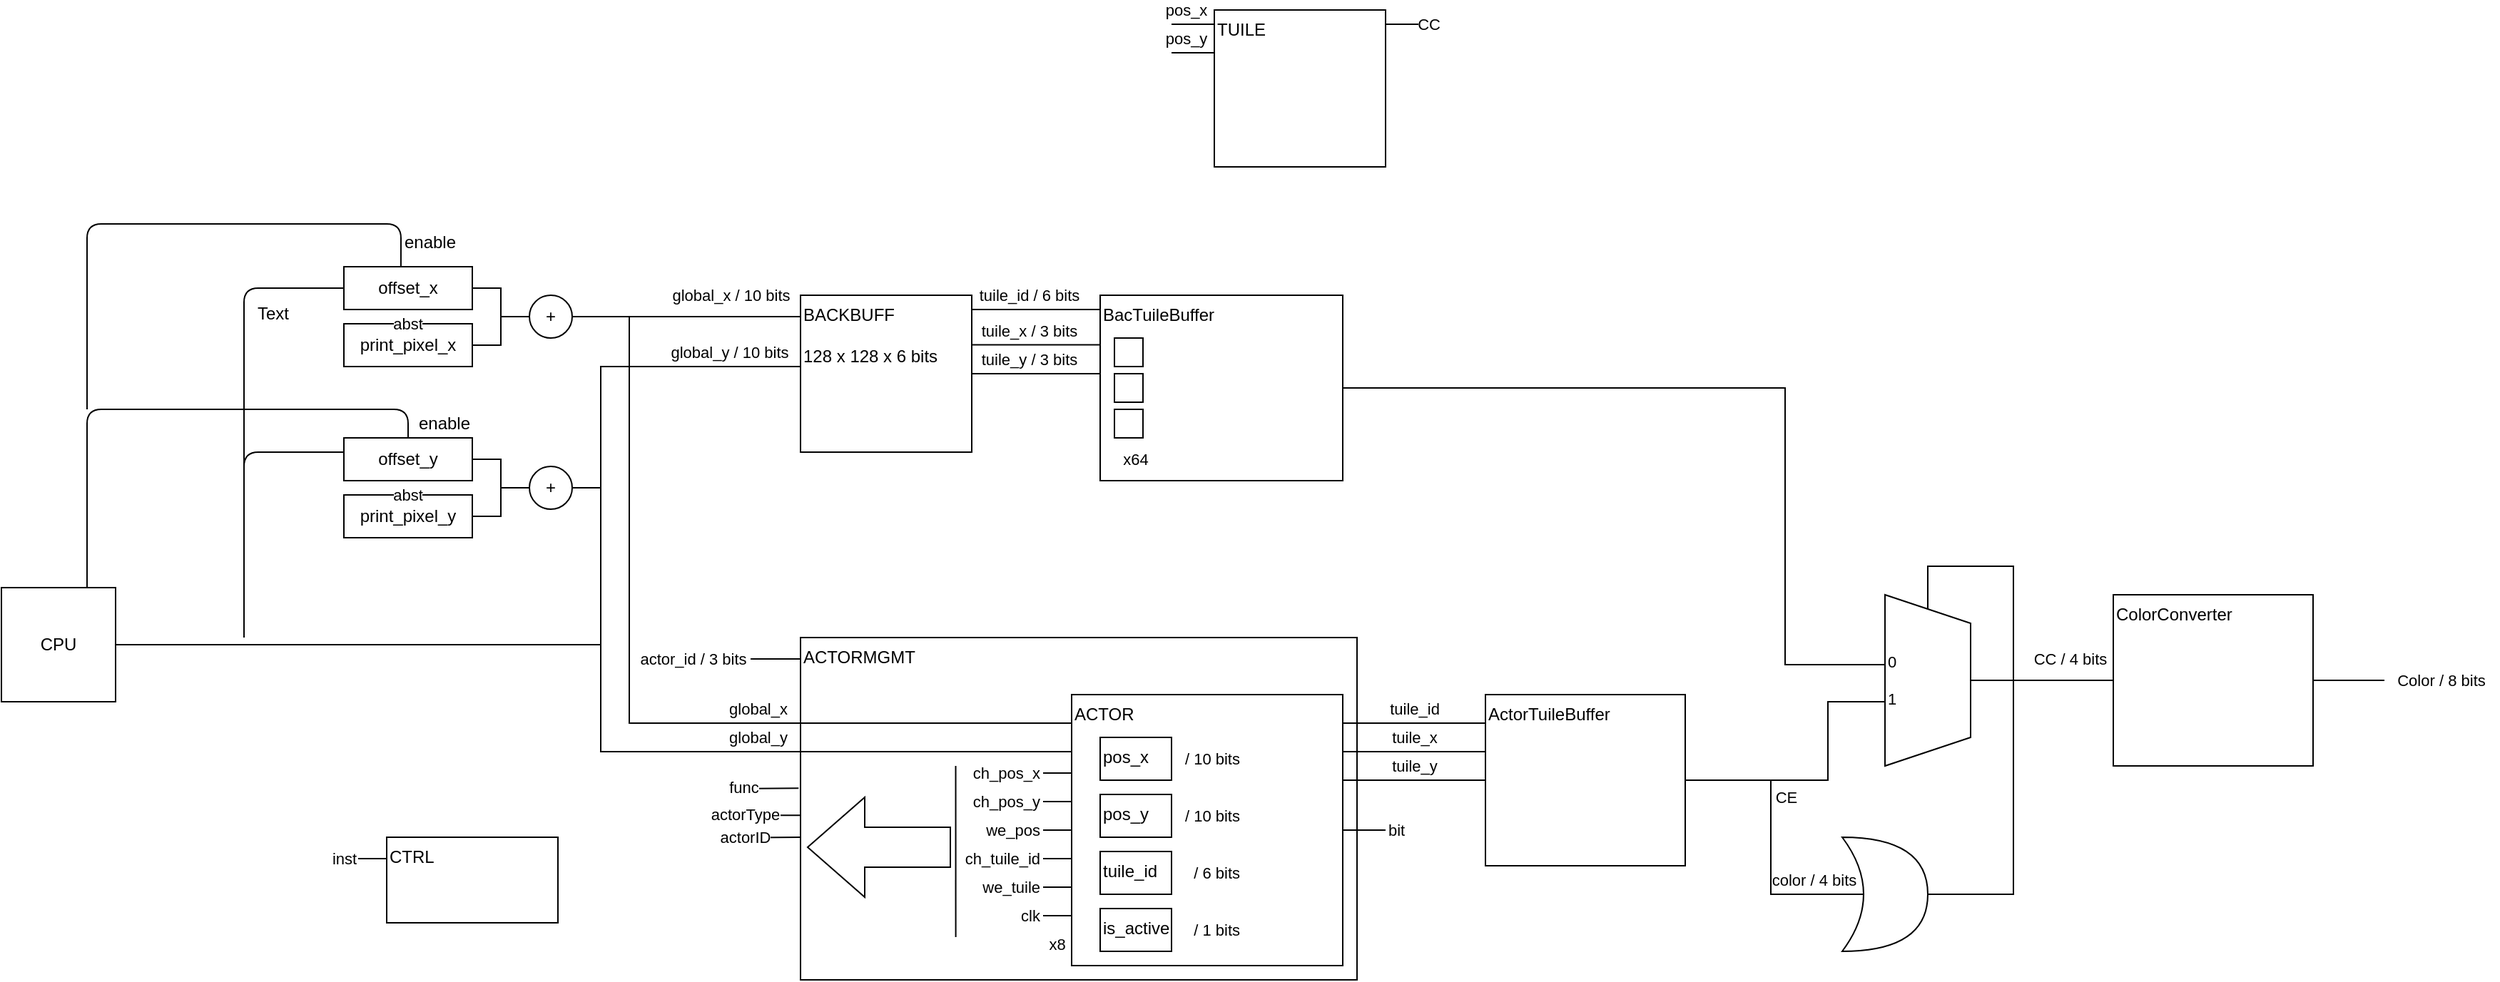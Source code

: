 <mxfile>
    <diagram name="Page-1" id="zRQfzv10hX_abkoxHjwF">
        <mxGraphModel dx="1306" dy="280" grid="1" gridSize="10" guides="1" tooltips="1" connect="1" arrows="1" fold="1" page="1" pageScale="1" pageWidth="850" pageHeight="1100" math="0" shadow="0">
            <root>
                <mxCell id="0"/>
                <mxCell id="1" parent="0"/>
                <mxCell id="LyNaJWKL_-otteVixTfj-6" style="edgeStyle=orthogonalEdgeStyle;rounded=0;orthogonalLoop=1;jettySize=auto;html=1;endArrow=none;endFill=0;" parent="1" source="LyNaJWKL_-otteVixTfj-1" target="LyNaJWKL_-otteVixTfj-5" edge="1">
                    <mxGeometry relative="1" as="geometry"/>
                </mxCell>
                <mxCell id="LyNaJWKL_-otteVixTfj-1" value="print_pixel_x" style="rounded=0;whiteSpace=wrap;html=1;" parent="1" vertex="1">
                    <mxGeometry x="140" y="250" width="90" height="30" as="geometry"/>
                </mxCell>
                <mxCell id="LyNaJWKL_-otteVixTfj-10" style="edgeStyle=orthogonalEdgeStyle;rounded=0;orthogonalLoop=1;jettySize=auto;html=1;endArrow=none;endFill=0;" parent="1" source="LyNaJWKL_-otteVixTfj-2" target="LyNaJWKL_-otteVixTfj-8" edge="1">
                    <mxGeometry relative="1" as="geometry"/>
                </mxCell>
                <mxCell id="LyNaJWKL_-otteVixTfj-2" value="print_pixel_y" style="rounded=0;whiteSpace=wrap;html=1;" parent="1" vertex="1">
                    <mxGeometry x="140" y="370" width="90" height="30" as="geometry"/>
                </mxCell>
                <mxCell id="LyNaJWKL_-otteVixTfj-7" style="edgeStyle=orthogonalEdgeStyle;rounded=0;orthogonalLoop=1;jettySize=auto;html=1;endArrow=none;endFill=0;" parent="1" source="LyNaJWKL_-otteVixTfj-3" target="LyNaJWKL_-otteVixTfj-5" edge="1">
                    <mxGeometry relative="1" as="geometry"/>
                </mxCell>
                <mxCell id="LyNaJWKL_-otteVixTfj-3" value="offset_x" style="rounded=0;whiteSpace=wrap;html=1;" parent="1" vertex="1">
                    <mxGeometry x="140" y="210" width="90" height="30" as="geometry"/>
                </mxCell>
                <mxCell id="LyNaJWKL_-otteVixTfj-9" style="edgeStyle=orthogonalEdgeStyle;rounded=0;orthogonalLoop=1;jettySize=auto;html=1;endArrow=none;endFill=0;" parent="1" source="LyNaJWKL_-otteVixTfj-4" target="LyNaJWKL_-otteVixTfj-8" edge="1">
                    <mxGeometry relative="1" as="geometry"/>
                </mxCell>
                <mxCell id="LyNaJWKL_-otteVixTfj-4" value="offset_y" style="rounded=0;whiteSpace=wrap;html=1;" parent="1" vertex="1">
                    <mxGeometry x="140" y="330" width="90" height="30" as="geometry"/>
                </mxCell>
                <mxCell id="LyNaJWKL_-otteVixTfj-12" style="edgeStyle=orthogonalEdgeStyle;rounded=0;orthogonalLoop=1;jettySize=auto;html=1;endArrow=none;endFill=0;" parent="1" source="LyNaJWKL_-otteVixTfj-5" target="LyNaJWKL_-otteVixTfj-11" edge="1">
                    <mxGeometry relative="1" as="geometry">
                        <Array as="points">
                            <mxPoint x="430" y="245"/>
                            <mxPoint x="430" y="245"/>
                        </Array>
                    </mxGeometry>
                </mxCell>
                <mxCell id="LyNaJWKL_-otteVixTfj-14" value="global_x / 10 bits" style="edgeLabel;html=1;align=center;verticalAlign=middle;resizable=0;points=[];" parent="LyNaJWKL_-otteVixTfj-12" vertex="1" connectable="0">
                    <mxGeometry x="0.431" y="1" relative="1" as="geometry">
                        <mxPoint x="-4" y="-14" as="offset"/>
                    </mxGeometry>
                </mxCell>
                <mxCell id="LyNaJWKL_-otteVixTfj-5" value="+" style="ellipse;whiteSpace=wrap;html=1;aspect=fixed;" parent="1" vertex="1">
                    <mxGeometry x="270" y="230" width="30" height="30" as="geometry"/>
                </mxCell>
                <mxCell id="LyNaJWKL_-otteVixTfj-13" value="global_y / 10 bits" style="edgeStyle=orthogonalEdgeStyle;rounded=0;orthogonalLoop=1;jettySize=auto;html=1;endArrow=none;endFill=0;" parent="1" source="LyNaJWKL_-otteVixTfj-8" target="LyNaJWKL_-otteVixTfj-11" edge="1">
                    <mxGeometry x="0.592" y="10" relative="1" as="geometry">
                        <Array as="points">
                            <mxPoint x="320" y="365"/>
                            <mxPoint x="320" y="280"/>
                        </Array>
                        <mxPoint as="offset"/>
                    </mxGeometry>
                </mxCell>
                <mxCell id="LyNaJWKL_-otteVixTfj-8" value="+" style="ellipse;whiteSpace=wrap;html=1;aspect=fixed;" parent="1" vertex="1">
                    <mxGeometry x="270" y="350" width="30" height="30" as="geometry"/>
                </mxCell>
                <mxCell id="LyNaJWKL_-otteVixTfj-24" value="tuile_id / 6 bits" style="edgeStyle=orthogonalEdgeStyle;shape=connector;rounded=0;orthogonalLoop=1;jettySize=auto;html=1;strokeColor=default;align=center;verticalAlign=middle;fontFamily=Helvetica;fontSize=11;fontColor=default;labelBackgroundColor=default;endArrow=none;endFill=0;" parent="1" source="LyNaJWKL_-otteVixTfj-11" target="LyNaJWKL_-otteVixTfj-18" edge="1">
                    <mxGeometry x="-0.111" y="10" relative="1" as="geometry">
                        <Array as="points">
                            <mxPoint x="620" y="240"/>
                            <mxPoint x="620" y="240"/>
                        </Array>
                        <mxPoint as="offset"/>
                    </mxGeometry>
                </mxCell>
                <mxCell id="LyNaJWKL_-otteVixTfj-25" value="tuile_x / 3 bits" style="edgeStyle=orthogonalEdgeStyle;shape=connector;rounded=0;orthogonalLoop=1;jettySize=auto;html=1;strokeColor=default;align=center;verticalAlign=middle;fontFamily=Helvetica;fontSize=11;fontColor=default;labelBackgroundColor=default;endArrow=none;endFill=0;" parent="1" edge="1">
                    <mxGeometry x="-0.111" y="10" relative="1" as="geometry">
                        <mxPoint x="580" y="264.719" as="sourcePoint"/>
                        <mxPoint x="670" y="264.719" as="targetPoint"/>
                        <Array as="points">
                            <mxPoint x="630" y="264.69"/>
                            <mxPoint x="630" y="264.69"/>
                        </Array>
                        <mxPoint as="offset"/>
                    </mxGeometry>
                </mxCell>
                <mxCell id="LyNaJWKL_-otteVixTfj-26" value="tuile_y / 3 bits" style="edgeStyle=orthogonalEdgeStyle;shape=connector;rounded=0;orthogonalLoop=1;jettySize=auto;html=1;strokeColor=default;align=center;verticalAlign=middle;fontFamily=Helvetica;fontSize=11;fontColor=default;labelBackgroundColor=default;endArrow=none;endFill=0;" parent="1" source="LyNaJWKL_-otteVixTfj-11" target="LyNaJWKL_-otteVixTfj-18" edge="1">
                    <mxGeometry x="-0.111" y="10" relative="1" as="geometry">
                        <Array as="points">
                            <mxPoint x="650" y="285"/>
                            <mxPoint x="650" y="285"/>
                        </Array>
                        <mxPoint as="offset"/>
                    </mxGeometry>
                </mxCell>
                <mxCell id="LyNaJWKL_-otteVixTfj-11" value="&lt;div align=&quot;left&quot;&gt;BACKBUFF&lt;/div&gt;&lt;div&gt;&lt;br&gt;&lt;/div&gt;&lt;div&gt;128 x 128 x 6 bits&lt;/div&gt;" style="rounded=0;whiteSpace=wrap;html=1;align=left;verticalAlign=top;" parent="1" vertex="1">
                    <mxGeometry x="460" y="230" width="120" height="110" as="geometry"/>
                </mxCell>
                <mxCell id="LyNaJWKL_-otteVixTfj-16" value="CTRL" style="rounded=0;whiteSpace=wrap;html=1;align=left;verticalAlign=top;" parent="1" vertex="1">
                    <mxGeometry x="170" y="610" width="120" height="60" as="geometry"/>
                </mxCell>
                <mxCell id="LyNaJWKL_-otteVixTfj-17" value="inst" style="endArrow=none;html=1;rounded=0;entryX=0;entryY=0.25;entryDx=0;entryDy=0;" parent="1" target="LyNaJWKL_-otteVixTfj-16" edge="1">
                    <mxGeometry x="-1" y="-10" width="50" height="50" relative="1" as="geometry">
                        <mxPoint x="150" y="625" as="sourcePoint"/>
                        <mxPoint x="160" y="630" as="targetPoint"/>
                        <mxPoint x="-10" y="-10" as="offset"/>
                    </mxGeometry>
                </mxCell>
                <mxCell id="LyNaJWKL_-otteVixTfj-93" style="edgeStyle=orthogonalEdgeStyle;shape=connector;rounded=0;orthogonalLoop=1;jettySize=auto;html=1;strokeColor=default;align=center;verticalAlign=middle;fontFamily=Helvetica;fontSize=11;fontColor=default;labelBackgroundColor=default;endArrow=none;endFill=0;" parent="1" source="LyNaJWKL_-otteVixTfj-18" target="LyNaJWKL_-otteVixTfj-90" edge="1">
                    <mxGeometry relative="1" as="geometry">
                        <Array as="points">
                            <mxPoint x="1150" y="295"/>
                            <mxPoint x="1150" y="489"/>
                        </Array>
                    </mxGeometry>
                </mxCell>
                <mxCell id="LyNaJWKL_-otteVixTfj-18" value="&lt;span&gt;&lt;font style=&quot;color: rgb(0, 0, 0);&quot;&gt;BacTuileBuffer&lt;/font&gt;&lt;/span&gt;" style="rounded=0;whiteSpace=wrap;html=1;align=left;verticalAlign=top;" parent="1" vertex="1">
                    <mxGeometry x="670" y="230" width="170" height="130" as="geometry"/>
                </mxCell>
                <mxCell id="LyNaJWKL_-otteVixTfj-20" value="CC" style="edgeStyle=orthogonalEdgeStyle;rounded=0;orthogonalLoop=1;jettySize=auto;html=1;endArrow=none;endFill=0;" parent="1" source="LyNaJWKL_-otteVixTfj-19" edge="1">
                    <mxGeometry x="1" relative="1" as="geometry">
                        <mxPoint x="900" y="40" as="targetPoint"/>
                        <Array as="points">
                            <mxPoint x="900" y="40"/>
                            <mxPoint x="900" y="40"/>
                        </Array>
                        <mxPoint as="offset"/>
                    </mxGeometry>
                </mxCell>
                <mxCell id="LyNaJWKL_-otteVixTfj-21" value="&lt;div&gt;pos_x&lt;/div&gt;" style="edgeStyle=orthogonalEdgeStyle;shape=connector;rounded=0;orthogonalLoop=1;jettySize=auto;html=1;strokeColor=default;align=center;verticalAlign=middle;fontFamily=Helvetica;fontSize=11;fontColor=default;labelBackgroundColor=default;endArrow=none;endFill=0;" parent="1" source="LyNaJWKL_-otteVixTfj-19" edge="1">
                    <mxGeometry x="0.334" y="-10" relative="1" as="geometry">
                        <mxPoint x="720" y="40" as="targetPoint"/>
                        <Array as="points">
                            <mxPoint x="740" y="40"/>
                            <mxPoint x="740" y="40"/>
                        </Array>
                        <mxPoint as="offset"/>
                    </mxGeometry>
                </mxCell>
                <mxCell id="LyNaJWKL_-otteVixTfj-19" value="TUILE" style="rounded=0;whiteSpace=wrap;html=1;align=left;verticalAlign=top;" parent="1" vertex="1">
                    <mxGeometry x="750" y="30" width="120" height="110" as="geometry"/>
                </mxCell>
                <mxCell id="LyNaJWKL_-otteVixTfj-22" value="&lt;div&gt;pos_y&lt;/div&gt;" style="edgeStyle=orthogonalEdgeStyle;shape=connector;rounded=0;orthogonalLoop=1;jettySize=auto;html=1;strokeColor=default;align=center;verticalAlign=middle;fontFamily=Helvetica;fontSize=11;fontColor=default;labelBackgroundColor=default;endArrow=none;endFill=0;" parent="1" source="LyNaJWKL_-otteVixTfj-19" edge="1">
                    <mxGeometry x="0.334" y="-10" relative="1" as="geometry">
                        <mxPoint x="720" y="60" as="targetPoint"/>
                        <mxPoint x="760" y="50" as="sourcePoint"/>
                        <Array as="points">
                            <mxPoint x="720" y="60"/>
                        </Array>
                        <mxPoint as="offset"/>
                    </mxGeometry>
                </mxCell>
                <mxCell id="LyNaJWKL_-otteVixTfj-27" value="" style="whiteSpace=wrap;html=1;aspect=fixed;fontFamily=Helvetica;fontSize=11;fontColor=default;labelBackgroundColor=default;" parent="1" vertex="1">
                    <mxGeometry x="680" y="260" width="20" height="20" as="geometry"/>
                </mxCell>
                <mxCell id="LyNaJWKL_-otteVixTfj-28" value="" style="whiteSpace=wrap;html=1;aspect=fixed;fontFamily=Helvetica;fontSize=11;fontColor=default;labelBackgroundColor=default;" parent="1" vertex="1">
                    <mxGeometry x="680" y="285" width="20" height="20" as="geometry"/>
                </mxCell>
                <mxCell id="LyNaJWKL_-otteVixTfj-29" value="" style="whiteSpace=wrap;html=1;aspect=fixed;fontFamily=Helvetica;fontSize=11;fontColor=default;labelBackgroundColor=default;" parent="1" vertex="1">
                    <mxGeometry x="680" y="310" width="20" height="20" as="geometry"/>
                </mxCell>
                <mxCell id="LyNaJWKL_-otteVixTfj-30" value="x64" style="text;html=1;align=center;verticalAlign=middle;whiteSpace=wrap;rounded=0;fontFamily=Helvetica;fontSize=11;fontColor=default;labelBackgroundColor=default;" parent="1" vertex="1">
                    <mxGeometry x="680" y="330" width="30" height="30" as="geometry"/>
                </mxCell>
                <mxCell id="LyNaJWKL_-otteVixTfj-33" value="" style="edgeStyle=orthogonalEdgeStyle;shape=connector;rounded=0;orthogonalLoop=1;jettySize=auto;html=1;strokeColor=default;align=center;verticalAlign=middle;fontFamily=Helvetica;fontSize=11;fontColor=default;labelBackgroundColor=default;endArrow=none;endFill=0;" parent="1" source="LyNaJWKL_-otteVixTfj-32" target="LyNaJWKL_-otteVixTfj-85" edge="1">
                    <mxGeometry x="1" y="10" relative="1" as="geometry">
                        <mxPoint x="410" y="480" as="targetPoint"/>
                        <Array as="points">
                            <mxPoint x="440" y="485"/>
                            <mxPoint x="440" y="485"/>
                        </Array>
                        <mxPoint as="offset"/>
                    </mxGeometry>
                </mxCell>
                <mxCell id="LyNaJWKL_-otteVixTfj-32" value="&lt;span&gt;&lt;font style=&quot;color: rgb(0, 0, 0);&quot;&gt;ACTORMGMT&lt;/font&gt;&lt;/span&gt;" style="rounded=0;whiteSpace=wrap;html=1;align=left;verticalAlign=top;" parent="1" vertex="1">
                    <mxGeometry x="460" y="470" width="390" height="240" as="geometry"/>
                </mxCell>
                <mxCell id="LyNaJWKL_-otteVixTfj-74" value="tuile_id" style="edgeStyle=orthogonalEdgeStyle;shape=connector;rounded=0;orthogonalLoop=1;jettySize=auto;html=1;strokeColor=default;align=center;verticalAlign=middle;fontFamily=Helvetica;fontSize=11;fontColor=default;labelBackgroundColor=default;endArrow=none;endFill=0;" parent="1" source="LyNaJWKL_-otteVixTfj-34" target="LyNaJWKL_-otteVixTfj-73" edge="1">
                    <mxGeometry y="10" relative="1" as="geometry">
                        <Array as="points">
                            <mxPoint x="880" y="530"/>
                            <mxPoint x="880" y="530"/>
                        </Array>
                        <mxPoint as="offset"/>
                    </mxGeometry>
                </mxCell>
                <mxCell id="LyNaJWKL_-otteVixTfj-75" value="tuile_x" style="edgeStyle=orthogonalEdgeStyle;shape=connector;rounded=0;orthogonalLoop=1;jettySize=auto;html=1;strokeColor=default;align=center;verticalAlign=middle;fontFamily=Helvetica;fontSize=11;fontColor=default;labelBackgroundColor=default;endArrow=none;endFill=0;" parent="1" source="LyNaJWKL_-otteVixTfj-34" target="LyNaJWKL_-otteVixTfj-73" edge="1">
                    <mxGeometry y="10" relative="1" as="geometry">
                        <Array as="points">
                            <mxPoint x="900" y="550"/>
                            <mxPoint x="900" y="550"/>
                        </Array>
                        <mxPoint as="offset"/>
                    </mxGeometry>
                </mxCell>
                <mxCell id="LyNaJWKL_-otteVixTfj-78" value="tuile_y" style="edgeStyle=orthogonalEdgeStyle;shape=connector;rounded=0;orthogonalLoop=1;jettySize=auto;html=1;strokeColor=default;align=center;verticalAlign=middle;fontFamily=Helvetica;fontSize=11;fontColor=default;labelBackgroundColor=default;endArrow=none;endFill=0;" parent="1" source="LyNaJWKL_-otteVixTfj-34" target="LyNaJWKL_-otteVixTfj-73" edge="1">
                    <mxGeometry y="10" relative="1" as="geometry">
                        <Array as="points">
                            <mxPoint x="900" y="570"/>
                            <mxPoint x="900" y="570"/>
                        </Array>
                        <mxPoint as="offset"/>
                    </mxGeometry>
                </mxCell>
                <mxCell id="LyNaJWKL_-otteVixTfj-79" style="edgeStyle=orthogonalEdgeStyle;shape=connector;rounded=0;orthogonalLoop=1;jettySize=auto;html=1;strokeColor=default;align=center;verticalAlign=middle;fontFamily=Helvetica;fontSize=11;fontColor=default;labelBackgroundColor=default;endArrow=none;endFill=0;entryX=0;entryY=0.5;entryDx=0;entryDy=0;" parent="1" source="LyNaJWKL_-otteVixTfj-34" target="LyNaJWKL_-otteVixTfj-80" edge="1">
                    <mxGeometry relative="1" as="geometry">
                        <mxPoint x="930" y="800" as="targetPoint"/>
                        <Array as="points">
                            <mxPoint x="870" y="605"/>
                        </Array>
                    </mxGeometry>
                </mxCell>
                <mxCell id="LyNaJWKL_-otteVixTfj-34" value="ACTOR" style="rounded=0;whiteSpace=wrap;html=1;align=left;verticalAlign=top;" parent="1" vertex="1">
                    <mxGeometry x="650" y="510" width="190" height="190" as="geometry"/>
                </mxCell>
                <mxCell id="LyNaJWKL_-otteVixTfj-36" value="tuile_id" style="rounded=0;whiteSpace=wrap;html=1;align=left;verticalAlign=top;" parent="1" vertex="1">
                    <mxGeometry x="670" y="620" width="50" height="30" as="geometry"/>
                </mxCell>
                <mxCell id="LyNaJWKL_-otteVixTfj-48" style="edgeStyle=orthogonalEdgeStyle;shape=connector;rounded=0;orthogonalLoop=1;jettySize=auto;html=1;strokeColor=default;align=center;verticalAlign=middle;fontFamily=Helvetica;fontSize=11;fontColor=default;labelBackgroundColor=default;endArrow=none;endFill=0;" parent="1" source="LyNaJWKL_-otteVixTfj-47" target="LyNaJWKL_-otteVixTfj-34" edge="1">
                    <mxGeometry relative="1" as="geometry">
                        <Array as="points">
                            <mxPoint x="650" y="570"/>
                            <mxPoint x="650" y="570"/>
                        </Array>
                    </mxGeometry>
                </mxCell>
                <mxCell id="LyNaJWKL_-otteVixTfj-47" value="ch_pos_x" style="text;html=1;align=right;verticalAlign=middle;whiteSpace=wrap;rounded=0;fontFamily=Helvetica;fontSize=11;fontColor=default;labelBackgroundColor=default;" parent="1" vertex="1">
                    <mxGeometry x="570" y="550" width="60" height="30" as="geometry"/>
                </mxCell>
                <mxCell id="LyNaJWKL_-otteVixTfj-51" style="edgeStyle=orthogonalEdgeStyle;shape=connector;rounded=0;orthogonalLoop=1;jettySize=auto;html=1;strokeColor=default;align=center;verticalAlign=middle;fontFamily=Helvetica;fontSize=11;fontColor=default;labelBackgroundColor=default;endArrow=none;endFill=0;" parent="1" source="LyNaJWKL_-otteVixTfj-49" target="LyNaJWKL_-otteVixTfj-34" edge="1">
                    <mxGeometry relative="1" as="geometry">
                        <Array as="points">
                            <mxPoint x="640" y="585"/>
                            <mxPoint x="640" y="585"/>
                        </Array>
                    </mxGeometry>
                </mxCell>
                <mxCell id="LyNaJWKL_-otteVixTfj-49" value="ch_pos_y" style="text;html=1;align=right;verticalAlign=middle;whiteSpace=wrap;rounded=0;fontFamily=Helvetica;fontSize=11;fontColor=default;labelBackgroundColor=default;" parent="1" vertex="1">
                    <mxGeometry x="570" y="570" width="60" height="30" as="geometry"/>
                </mxCell>
                <mxCell id="LyNaJWKL_-otteVixTfj-52" style="edgeStyle=orthogonalEdgeStyle;shape=connector;rounded=0;orthogonalLoop=1;jettySize=auto;html=1;strokeColor=default;align=center;verticalAlign=middle;fontFamily=Helvetica;fontSize=11;fontColor=default;labelBackgroundColor=default;endArrow=none;endFill=0;" parent="1" source="LyNaJWKL_-otteVixTfj-50" target="LyNaJWKL_-otteVixTfj-34" edge="1">
                    <mxGeometry relative="1" as="geometry">
                        <Array as="points">
                            <mxPoint x="630" y="605"/>
                        </Array>
                    </mxGeometry>
                </mxCell>
                <mxCell id="LyNaJWKL_-otteVixTfj-50" value="we_pos" style="text;html=1;align=right;verticalAlign=middle;whiteSpace=wrap;rounded=0;fontFamily=Helvetica;fontSize=11;fontColor=default;labelBackgroundColor=default;" parent="1" vertex="1">
                    <mxGeometry x="570" y="590" width="60" height="30" as="geometry"/>
                </mxCell>
                <mxCell id="LyNaJWKL_-otteVixTfj-54" style="edgeStyle=orthogonalEdgeStyle;shape=connector;rounded=0;orthogonalLoop=1;jettySize=auto;html=1;strokeColor=default;align=center;verticalAlign=middle;fontFamily=Helvetica;fontSize=11;fontColor=default;labelBackgroundColor=default;endArrow=none;endFill=0;" parent="1" source="LyNaJWKL_-otteVixTfj-53" target="LyNaJWKL_-otteVixTfj-34" edge="1">
                    <mxGeometry relative="1" as="geometry">
                        <Array as="points">
                            <mxPoint x="630" y="625"/>
                            <mxPoint x="630" y="625"/>
                        </Array>
                    </mxGeometry>
                </mxCell>
                <mxCell id="LyNaJWKL_-otteVixTfj-53" value="ch_tuile_id" style="text;html=1;align=right;verticalAlign=middle;whiteSpace=wrap;rounded=0;fontFamily=Helvetica;fontSize=11;fontColor=default;labelBackgroundColor=default;" parent="1" vertex="1">
                    <mxGeometry x="570" y="610" width="60" height="30" as="geometry"/>
                </mxCell>
                <mxCell id="LyNaJWKL_-otteVixTfj-56" style="edgeStyle=orthogonalEdgeStyle;shape=connector;rounded=0;orthogonalLoop=1;jettySize=auto;html=1;strokeColor=default;align=center;verticalAlign=middle;fontFamily=Helvetica;fontSize=11;fontColor=default;labelBackgroundColor=default;endArrow=none;endFill=0;" parent="1" source="LyNaJWKL_-otteVixTfj-55" target="LyNaJWKL_-otteVixTfj-34" edge="1">
                    <mxGeometry relative="1" as="geometry">
                        <Array as="points">
                            <mxPoint x="640" y="645"/>
                            <mxPoint x="640" y="645"/>
                        </Array>
                    </mxGeometry>
                </mxCell>
                <mxCell id="LyNaJWKL_-otteVixTfj-55" value="we_tuile" style="text;html=1;align=right;verticalAlign=middle;whiteSpace=wrap;rounded=0;fontFamily=Helvetica;fontSize=11;fontColor=default;labelBackgroundColor=default;" parent="1" vertex="1">
                    <mxGeometry x="570" y="630" width="60" height="30" as="geometry"/>
                </mxCell>
                <mxCell id="LyNaJWKL_-otteVixTfj-59" style="edgeStyle=orthogonalEdgeStyle;shape=connector;rounded=0;orthogonalLoop=1;jettySize=auto;html=1;strokeColor=default;align=center;verticalAlign=middle;fontFamily=Helvetica;fontSize=11;fontColor=default;labelBackgroundColor=default;endArrow=none;endFill=0;" parent="1" source="LyNaJWKL_-otteVixTfj-58" target="LyNaJWKL_-otteVixTfj-34" edge="1">
                    <mxGeometry relative="1" as="geometry">
                        <Array as="points">
                            <mxPoint x="630" y="650"/>
                            <mxPoint x="630" y="650"/>
                        </Array>
                    </mxGeometry>
                </mxCell>
                <mxCell id="LyNaJWKL_-otteVixTfj-58" value="clk" style="text;html=1;align=right;verticalAlign=middle;whiteSpace=wrap;rounded=0;fontFamily=Helvetica;fontSize=11;fontColor=default;labelBackgroundColor=default;" parent="1" vertex="1">
                    <mxGeometry x="570" y="650" width="60" height="30" as="geometry"/>
                </mxCell>
                <mxCell id="LyNaJWKL_-otteVixTfj-60" value="x8" style="text;html=1;align=center;verticalAlign=middle;whiteSpace=wrap;rounded=0;fontFamily=Helvetica;fontSize=11;fontColor=default;labelBackgroundColor=default;" parent="1" vertex="1">
                    <mxGeometry x="610" y="670" width="60" height="30" as="geometry"/>
                </mxCell>
                <mxCell id="LyNaJWKL_-otteVixTfj-62" value="/ 6 bits" style="text;html=1;align=right;verticalAlign=middle;whiteSpace=wrap;rounded=0;fontFamily=Helvetica;fontSize=11;fontColor=default;labelBackgroundColor=default;" parent="1" vertex="1">
                    <mxGeometry x="720" y="620" width="50" height="30" as="geometry"/>
                </mxCell>
                <mxCell id="LyNaJWKL_-otteVixTfj-63" value="is_active" style="rounded=0;whiteSpace=wrap;html=1;align=left;verticalAlign=top;" parent="1" vertex="1">
                    <mxGeometry x="670" y="660" width="50" height="30" as="geometry"/>
                </mxCell>
                <mxCell id="LyNaJWKL_-otteVixTfj-64" value="/ 1 bits" style="text;html=1;align=right;verticalAlign=middle;whiteSpace=wrap;rounded=0;fontFamily=Helvetica;fontSize=11;fontColor=default;labelBackgroundColor=default;" parent="1" vertex="1">
                    <mxGeometry x="720" y="660" width="50" height="30" as="geometry"/>
                </mxCell>
                <mxCell id="LyNaJWKL_-otteVixTfj-66" value="pos_x " style="rounded=0;whiteSpace=wrap;html=1;align=left;verticalAlign=top;" parent="1" vertex="1">
                    <mxGeometry x="670" y="540" width="50" height="30" as="geometry"/>
                </mxCell>
                <mxCell id="LyNaJWKL_-otteVixTfj-67" value="/ 10 bits" style="text;html=1;align=right;verticalAlign=middle;whiteSpace=wrap;rounded=0;fontFamily=Helvetica;fontSize=11;fontColor=default;labelBackgroundColor=default;" parent="1" vertex="1">
                    <mxGeometry x="720" y="540" width="50" height="30" as="geometry"/>
                </mxCell>
                <mxCell id="LyNaJWKL_-otteVixTfj-68" value="pos_y " style="rounded=0;whiteSpace=wrap;html=1;align=left;verticalAlign=top;" parent="1" vertex="1">
                    <mxGeometry x="670" y="580" width="50" height="30" as="geometry"/>
                </mxCell>
                <mxCell id="LyNaJWKL_-otteVixTfj-69" value="/ 10 bits" style="text;html=1;align=right;verticalAlign=middle;whiteSpace=wrap;rounded=0;fontFamily=Helvetica;fontSize=11;fontColor=default;labelBackgroundColor=default;" parent="1" vertex="1">
                    <mxGeometry x="720" y="580" width="50" height="30" as="geometry"/>
                </mxCell>
                <mxCell id="LyNaJWKL_-otteVixTfj-70" value="global_x" style="edgeStyle=orthogonalEdgeStyle;shape=connector;rounded=0;orthogonalLoop=1;jettySize=auto;html=1;strokeColor=default;align=center;verticalAlign=middle;fontFamily=Helvetica;fontSize=11;fontColor=default;labelBackgroundColor=default;endArrow=none;endFill=0;" parent="1" source="LyNaJWKL_-otteVixTfj-5" target="LyNaJWKL_-otteVixTfj-34" edge="1">
                    <mxGeometry x="0.307" y="10" relative="1" as="geometry">
                        <Array as="points">
                            <mxPoint x="340" y="245"/>
                            <mxPoint x="340" y="530"/>
                        </Array>
                        <mxPoint as="offset"/>
                    </mxGeometry>
                </mxCell>
                <mxCell id="LyNaJWKL_-otteVixTfj-71" value="global_y" style="edgeStyle=orthogonalEdgeStyle;shape=connector;rounded=0;orthogonalLoop=1;jettySize=auto;html=1;strokeColor=default;align=center;verticalAlign=middle;fontFamily=Helvetica;fontSize=11;fontColor=default;labelBackgroundColor=default;endArrow=none;endFill=0;" parent="1" source="LyNaJWKL_-otteVixTfj-8" target="LyNaJWKL_-otteVixTfj-34" edge="1">
                    <mxGeometry x="0.178" y="10" relative="1" as="geometry">
                        <Array as="points">
                            <mxPoint x="320" y="365"/>
                            <mxPoint x="320" y="550"/>
                        </Array>
                        <mxPoint as="offset"/>
                    </mxGeometry>
                </mxCell>
                <mxCell id="LyNaJWKL_-otteVixTfj-88" style="edgeStyle=orthogonalEdgeStyle;shape=connector;rounded=0;orthogonalLoop=1;jettySize=auto;html=1;strokeColor=default;align=center;verticalAlign=middle;fontFamily=Helvetica;fontSize=11;fontColor=default;labelBackgroundColor=default;endArrow=none;endFill=0;" parent="1" source="LyNaJWKL_-otteVixTfj-73" target="LyNaJWKL_-otteVixTfj-90" edge="1">
                    <mxGeometry relative="1" as="geometry">
                        <mxPoint x="1160" y="570" as="targetPoint"/>
                        <Array as="points">
                            <mxPoint x="1180" y="570"/>
                            <mxPoint x="1180" y="515"/>
                        </Array>
                    </mxGeometry>
                </mxCell>
                <mxCell id="LyNaJWKL_-otteVixTfj-94" style="edgeStyle=orthogonalEdgeStyle;shape=connector;rounded=0;orthogonalLoop=1;jettySize=auto;html=1;strokeColor=default;align=center;verticalAlign=middle;fontFamily=Helvetica;fontSize=11;fontColor=default;labelBackgroundColor=default;endArrow=none;endFill=0;entryX=0;entryY=0.5;entryDx=0;entryDy=0;" parent="1" source="6fgGltNeWYGHIPw5uukX-6" target="LyNaJWKL_-otteVixTfj-89" edge="1">
                    <mxGeometry relative="1" as="geometry">
                        <mxPoint x="1110" y="670" as="targetPoint"/>
                        <Array as="points">
                            <mxPoint x="1310" y="650"/>
                            <mxPoint x="1310" y="420"/>
                            <mxPoint x="1250" y="420"/>
                        </Array>
                        <mxPoint x="1250" y="650.0" as="sourcePoint"/>
                    </mxGeometry>
                </mxCell>
                <mxCell id="6fgGltNeWYGHIPw5uukX-3" value="color / 4 bits" style="edgeStyle=orthogonalEdgeStyle;shape=connector;rounded=0;orthogonalLoop=1;jettySize=auto;html=1;strokeColor=default;align=center;verticalAlign=middle;fontFamily=Helvetica;fontSize=11;fontColor=default;labelBackgroundColor=default;startFill=0;endArrow=none;entryX=0.25;entryY=0.5;entryDx=0;entryDy=0;entryPerimeter=0;" parent="1" target="6fgGltNeWYGHIPw5uukX-6" edge="1">
                    <mxGeometry x="0.702" y="10" relative="1" as="geometry">
                        <mxPoint x="1080" y="539.97" as="sourcePoint"/>
                        <mxPoint x="1190" y="620" as="targetPoint"/>
                        <Array as="points">
                            <mxPoint x="1080" y="570"/>
                            <mxPoint x="1140" y="570"/>
                            <mxPoint x="1140" y="650"/>
                        </Array>
                        <mxPoint as="offset"/>
                    </mxGeometry>
                </mxCell>
                <mxCell id="LyNaJWKL_-otteVixTfj-73" value="ActorTuileBuffer" style="rounded=0;whiteSpace=wrap;html=1;align=left;verticalAlign=top;" parent="1" vertex="1">
                    <mxGeometry x="940" y="510" width="140" height="120" as="geometry"/>
                </mxCell>
                <mxCell id="LyNaJWKL_-otteVixTfj-80" value="&lt;font style=&quot;color: rgb(0, 0, 0);&quot;&gt;bit&lt;/font&gt;" style="text;html=1;align=left;verticalAlign=middle;whiteSpace=wrap;rounded=0;fontFamily=Helvetica;fontSize=11;fontColor=#FF3333;labelBackgroundColor=default;" parent="1" vertex="1">
                    <mxGeometry x="870" y="590" width="60" height="30" as="geometry"/>
                </mxCell>
                <mxCell id="LyNaJWKL_-otteVixTfj-82" value="&lt;font style=&quot;color: rgb(0, 0, 0);&quot;&gt;abst&lt;/font&gt;" style="text;html=1;align=center;verticalAlign=middle;whiteSpace=wrap;rounded=0;fontFamily=Helvetica;fontSize=11;fontColor=#FF3333;labelBackgroundColor=default;" parent="1" vertex="1">
                    <mxGeometry x="155" y="240" width="60" height="20" as="geometry"/>
                </mxCell>
                <mxCell id="LyNaJWKL_-otteVixTfj-83" value="&lt;font style=&quot;color: rgb(0, 0, 0);&quot;&gt;abst&lt;/font&gt;" style="text;html=1;align=center;verticalAlign=middle;whiteSpace=wrap;rounded=0;fontFamily=Helvetica;fontSize=11;fontColor=#FF3333;labelBackgroundColor=default;" parent="1" vertex="1">
                    <mxGeometry x="155" y="360" width="60" height="20" as="geometry"/>
                </mxCell>
                <mxCell id="LyNaJWKL_-otteVixTfj-85" value="actor_id / 3 bits" style="text;html=1;align=center;verticalAlign=middle;whiteSpace=wrap;rounded=0;fontFamily=Helvetica;fontSize=11;fontColor=default;labelBackgroundColor=default;" parent="1" vertex="1">
                    <mxGeometry x="345" y="470" width="80" height="30" as="geometry"/>
                </mxCell>
                <mxCell id="LyNaJWKL_-otteVixTfj-87" value="" style="html=1;shadow=0;dashed=0;align=center;verticalAlign=middle;shape=mxgraph.arrows2.arrow;dy=0.6;dx=40;direction=north;notch=0;fontFamily=Helvetica;fontSize=11;fontColor=default;labelBackgroundColor=default;rotation=-90;" parent="1" vertex="1">
                    <mxGeometry x="480" y="567" width="70" height="100" as="geometry"/>
                </mxCell>
                <mxCell id="LyNaJWKL_-otteVixTfj-89" value="" style="shape=trapezoid;perimeter=trapezoidPerimeter;whiteSpace=wrap;html=1;fixedSize=1;fontFamily=Helvetica;fontSize=11;fontColor=default;labelBackgroundColor=default;rotation=90;" parent="1" vertex="1">
                    <mxGeometry x="1190" y="470" width="120" height="60" as="geometry"/>
                </mxCell>
                <mxCell id="LyNaJWKL_-otteVixTfj-96" style="edgeStyle=orthogonalEdgeStyle;shape=connector;rounded=0;orthogonalLoop=1;jettySize=auto;html=1;strokeColor=default;align=center;verticalAlign=middle;fontFamily=Helvetica;fontSize=11;fontColor=default;labelBackgroundColor=default;endArrow=none;endFill=0;" parent="1" source="LyNaJWKL_-otteVixTfj-90" target="LyNaJWKL_-otteVixTfj-98" edge="1">
                    <mxGeometry relative="1" as="geometry">
                        <mxPoint x="1370.606" y="500" as="targetPoint"/>
                        <Array as="points">
                            <mxPoint x="1350" y="500"/>
                            <mxPoint x="1350" y="500"/>
                        </Array>
                    </mxGeometry>
                </mxCell>
                <mxCell id="LyNaJWKL_-otteVixTfj-90" value="&lt;div&gt;0&lt;/div&gt;&lt;div&gt;&lt;br&gt;&lt;/div&gt;&lt;div&gt;1&lt;/div&gt;" style="text;html=1;align=left;verticalAlign=middle;whiteSpace=wrap;rounded=0;fontFamily=Helvetica;fontSize=11;fontColor=default;labelBackgroundColor=default;" parent="1" vertex="1">
                    <mxGeometry x="1220" y="460" width="60" height="80" as="geometry"/>
                </mxCell>
                <mxCell id="LyNaJWKL_-otteVixTfj-95" value="CE" style="text;html=1;align=center;verticalAlign=middle;whiteSpace=wrap;rounded=0;fontFamily=Helvetica;fontSize=11;fontColor=default;labelBackgroundColor=default;" parent="1" vertex="1">
                    <mxGeometry x="1121" y="567" width="60" height="30" as="geometry"/>
                </mxCell>
                <mxCell id="LyNaJWKL_-otteVixTfj-101" style="edgeStyle=orthogonalEdgeStyle;shape=connector;rounded=0;orthogonalLoop=1;jettySize=auto;html=1;strokeColor=default;align=center;verticalAlign=middle;fontFamily=Helvetica;fontSize=11;fontColor=default;labelBackgroundColor=default;endArrow=none;endFill=0;" parent="1" source="LyNaJWKL_-otteVixTfj-98" target="LyNaJWKL_-otteVixTfj-102" edge="1">
                    <mxGeometry relative="1" as="geometry">
                        <mxPoint x="1570" y="500" as="targetPoint"/>
                    </mxGeometry>
                </mxCell>
                <mxCell id="LyNaJWKL_-otteVixTfj-98" value="ColorConverter" style="rounded=0;whiteSpace=wrap;html=1;align=left;verticalAlign=top;" parent="1" vertex="1">
                    <mxGeometry x="1380" y="440" width="140" height="120" as="geometry"/>
                </mxCell>
                <mxCell id="LyNaJWKL_-otteVixTfj-99" value="CC / 4 bits" style="text;html=1;align=center;verticalAlign=middle;whiteSpace=wrap;rounded=0;fontFamily=Helvetica;fontSize=11;fontColor=default;labelBackgroundColor=default;" parent="1" vertex="1">
                    <mxGeometry x="1320" y="470" width="60" height="30" as="geometry"/>
                </mxCell>
                <mxCell id="LyNaJWKL_-otteVixTfj-102" value="&lt;font&gt;Color / &lt;span&gt;&lt;font style=&quot;color: rgb(0, 0, 0);&quot;&gt;8&lt;/font&gt;&lt;/span&gt; bits&lt;/font&gt;" style="text;html=1;align=center;verticalAlign=middle;whiteSpace=wrap;rounded=0;fontFamily=Helvetica;fontSize=11;fontColor=default;labelBackgroundColor=default;" parent="1" vertex="1">
                    <mxGeometry x="1570" y="485" width="80" height="30" as="geometry"/>
                </mxCell>
                <mxCell id="LyNaJWKL_-otteVixTfj-103" value="" style="endArrow=none;html=1;rounded=0;strokeColor=default;align=center;verticalAlign=middle;fontFamily=Helvetica;fontSize=11;fontColor=default;labelBackgroundColor=default;edgeStyle=orthogonalEdgeStyle;" parent="1" edge="1">
                    <mxGeometry width="50" height="50" relative="1" as="geometry">
                        <mxPoint x="568.75" y="640" as="sourcePoint"/>
                        <mxPoint x="568.75" y="560" as="targetPoint"/>
                        <Array as="points">
                            <mxPoint x="569" y="680"/>
                            <mxPoint x="569" y="680"/>
                        </Array>
                    </mxGeometry>
                </mxCell>
                <mxCell id="6fgGltNeWYGHIPw5uukX-6" value="" style="shape=xor;whiteSpace=wrap;html=1;fontFamily=Helvetica;fontSize=11;fontColor=default;labelBackgroundColor=default;" parent="1" vertex="1">
                    <mxGeometry x="1190" y="610" width="60" height="80" as="geometry"/>
                </mxCell>
                <mxCell id="2" value="" style="endArrow=none;html=1;" edge="1" parent="1">
                    <mxGeometry width="50" height="50" relative="1" as="geometry">
                        <mxPoint x="320" y="475" as="sourcePoint"/>
                        <mxPoint x="-20" y="475.0" as="targetPoint"/>
                    </mxGeometry>
                </mxCell>
                <mxCell id="4" value="" style="endArrow=none;html=1;entryX=0;entryY=0.5;entryDx=0;entryDy=0;edgeStyle=orthogonalEdgeStyle;" edge="1" parent="1">
                    <mxGeometry width="50" height="50" relative="1" as="geometry">
                        <mxPoint x="70" y="470" as="sourcePoint"/>
                        <mxPoint x="140" y="340" as="targetPoint"/>
                        <Array as="points">
                            <mxPoint x="70" y="340"/>
                        </Array>
                    </mxGeometry>
                </mxCell>
                <mxCell id="6" value="" style="endArrow=none;html=1;entryX=0;entryY=0.5;entryDx=0;entryDy=0;" edge="1" parent="1" target="LyNaJWKL_-otteVixTfj-3">
                    <mxGeometry width="50" height="50" relative="1" as="geometry">
                        <mxPoint x="70" y="350" as="sourcePoint"/>
                        <mxPoint x="400" y="420" as="targetPoint"/>
                        <Array as="points">
                            <mxPoint x="70" y="225"/>
                        </Array>
                    </mxGeometry>
                </mxCell>
                <mxCell id="7" value="" style="endArrow=none;html=1;entryX=-0.006;entryY=0.44;entryDx=0;entryDy=0;entryPerimeter=0;" edge="1" parent="1">
                    <mxGeometry width="50" height="50" relative="1" as="geometry">
                        <mxPoint x="411" y="576" as="sourcePoint"/>
                        <mxPoint x="458.66" y="575.6" as="targetPoint"/>
                    </mxGeometry>
                </mxCell>
                <mxCell id="8" value="func" style="edgeLabel;html=1;align=center;verticalAlign=middle;resizable=0;points=[];" vertex="1" connectable="0" parent="7">
                    <mxGeometry x="-0.647" y="1" relative="1" as="geometry">
                        <mxPoint as="offset"/>
                    </mxGeometry>
                </mxCell>
                <mxCell id="9" value="" style="endArrow=none;html=1;entryX=-0.006;entryY=0.44;entryDx=0;entryDy=0;entryPerimeter=0;" edge="1" parent="1">
                    <mxGeometry width="50" height="50" relative="1" as="geometry">
                        <mxPoint x="412" y="594.63" as="sourcePoint"/>
                        <mxPoint x="460" y="594.63" as="targetPoint"/>
                    </mxGeometry>
                </mxCell>
                <mxCell id="10" value="actorType" style="edgeLabel;html=1;align=center;verticalAlign=middle;resizable=0;points=[];" vertex="1" connectable="0" parent="9">
                    <mxGeometry x="-0.647" y="1" relative="1" as="geometry">
                        <mxPoint as="offset"/>
                    </mxGeometry>
                </mxCell>
                <mxCell id="11" value="" style="endArrow=none;html=1;entryX=-0.006;entryY=0.44;entryDx=0;entryDy=0;entryPerimeter=0;" edge="1" parent="1">
                    <mxGeometry width="50" height="50" relative="1" as="geometry">
                        <mxPoint x="412.34" y="610.4" as="sourcePoint"/>
                        <mxPoint x="460.0" y="610.0" as="targetPoint"/>
                    </mxGeometry>
                </mxCell>
                <mxCell id="12" value="actorID" style="edgeLabel;html=1;align=center;verticalAlign=middle;resizable=0;points=[];" vertex="1" connectable="0" parent="11">
                    <mxGeometry x="-0.647" y="1" relative="1" as="geometry">
                        <mxPoint as="offset"/>
                    </mxGeometry>
                </mxCell>
                <mxCell id="13" value="CPU" style="whiteSpace=wrap;html=1;aspect=fixed;" vertex="1" parent="1">
                    <mxGeometry x="-100" y="435" width="80" height="80" as="geometry"/>
                </mxCell>
                <mxCell id="15" value="" style="endArrow=none;html=1;entryX=0.5;entryY=0;entryDx=0;entryDy=0;exitX=0.75;exitY=0;exitDx=0;exitDy=0;edgeStyle=orthogonalEdgeStyle;elbow=vertical;" edge="1" parent="1" source="13" target="LyNaJWKL_-otteVixTfj-4">
                    <mxGeometry width="50" height="50" relative="1" as="geometry">
                        <mxPoint x="210" y="420" as="sourcePoint"/>
                        <mxPoint x="260" y="370" as="targetPoint"/>
                        <Array as="points">
                            <mxPoint x="-40" y="310"/>
                            <mxPoint x="185" y="310"/>
                        </Array>
                    </mxGeometry>
                </mxCell>
                <mxCell id="16" value="" style="endArrow=none;html=1;entryX=0.444;entryY=0;entryDx=0;entryDy=0;entryPerimeter=0;edgeStyle=orthogonalEdgeStyle;" edge="1" parent="1" target="LyNaJWKL_-otteVixTfj-3">
                    <mxGeometry width="50" height="50" relative="1" as="geometry">
                        <mxPoint x="-40" y="310" as="sourcePoint"/>
                        <mxPoint x="260" y="370" as="targetPoint"/>
                        <Array as="points">
                            <mxPoint x="-40" y="180"/>
                            <mxPoint x="180" y="180"/>
                        </Array>
                    </mxGeometry>
                </mxCell>
                <mxCell id="17" value="enable" style="text;html=1;align=center;verticalAlign=middle;resizable=0;points=[];autosize=1;strokeColor=none;fillColor=none;" vertex="1" parent="1">
                    <mxGeometry x="170" y="178" width="60" height="30" as="geometry"/>
                </mxCell>
                <mxCell id="18" value="enable" style="text;html=1;align=center;verticalAlign=middle;resizable=0;points=[];autosize=1;strokeColor=none;fillColor=none;" vertex="1" parent="1">
                    <mxGeometry x="180" y="305" width="60" height="30" as="geometry"/>
                </mxCell>
                <mxCell id="19" value="Text" style="text;html=1;align=center;verticalAlign=middle;resizable=0;points=[];autosize=1;strokeColor=none;fillColor=none;" vertex="1" parent="1">
                    <mxGeometry x="65" y="228" width="50" height="30" as="geometry"/>
                </mxCell>
            </root>
        </mxGraphModel>
    </diagram>
</mxfile>